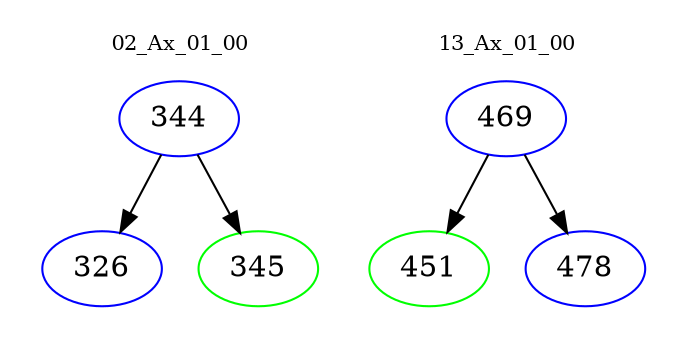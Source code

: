 digraph{
subgraph cluster_0 {
color = white
label = "02_Ax_01_00";
fontsize=10;
T0_344 [label="344", color="blue"]
T0_344 -> T0_326 [color="black"]
T0_326 [label="326", color="blue"]
T0_344 -> T0_345 [color="black"]
T0_345 [label="345", color="green"]
}
subgraph cluster_1 {
color = white
label = "13_Ax_01_00";
fontsize=10;
T1_469 [label="469", color="blue"]
T1_469 -> T1_451 [color="black"]
T1_451 [label="451", color="green"]
T1_469 -> T1_478 [color="black"]
T1_478 [label="478", color="blue"]
}
}
